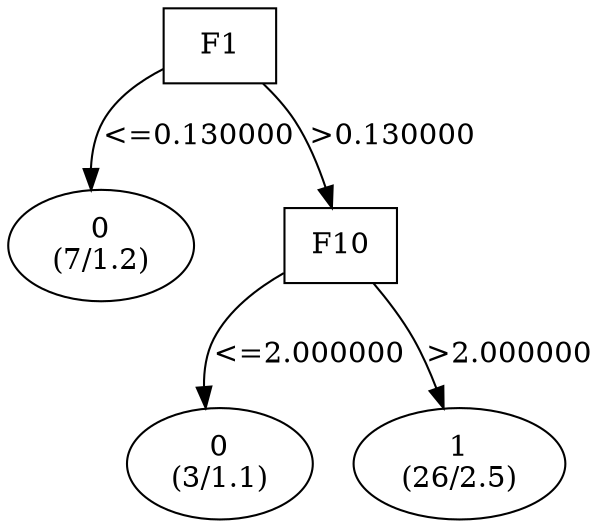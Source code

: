 digraph YaDT {
n0 [ shape=box, label="F1\n"]
n0 -> n1 [label="<=0.130000"]
n1 [ shape=ellipse, label="0\n(7/1.2)"]
n0 -> n2 [label=">0.130000"]
n2 [ shape=box, label="F10\n"]
n2 -> n3 [label="<=2.000000"]
n3 [ shape=ellipse, label="0\n(3/1.1)"]
n2 -> n4 [label=">2.000000"]
n4 [ shape=ellipse, label="1\n(26/2.5)"]
}
